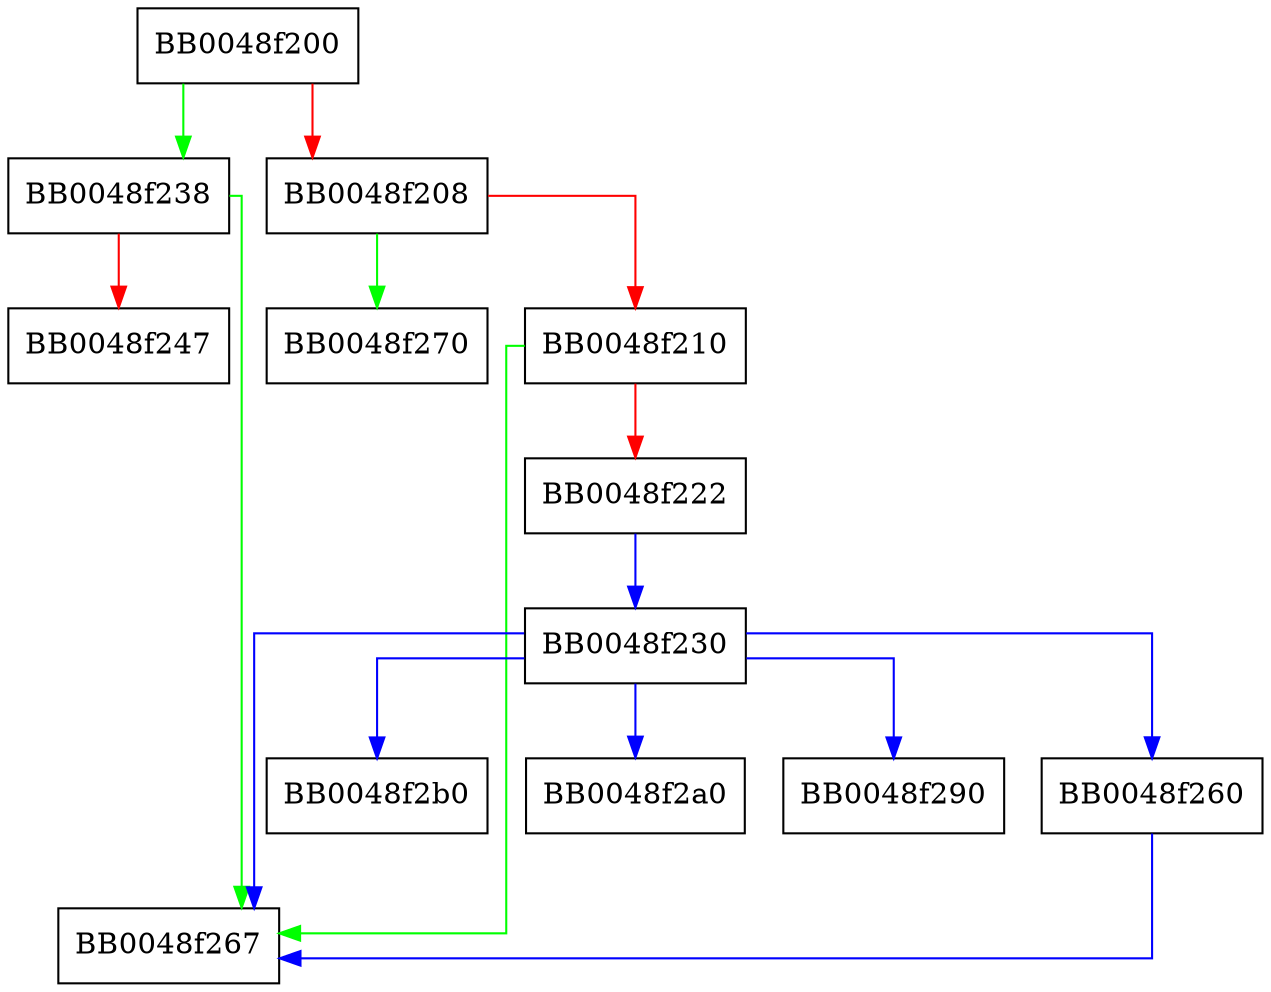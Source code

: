 digraph ssl_protocol_to_string {
  node [shape="box"];
  graph [splines=ortho];
  BB0048f200 -> BB0048f238 [color="green"];
  BB0048f200 -> BB0048f208 [color="red"];
  BB0048f208 -> BB0048f270 [color="green"];
  BB0048f208 -> BB0048f210 [color="red"];
  BB0048f210 -> BB0048f267 [color="green"];
  BB0048f210 -> BB0048f222 [color="red"];
  BB0048f222 -> BB0048f230 [color="blue"];
  BB0048f230 -> BB0048f2b0 [color="blue"];
  BB0048f230 -> BB0048f2a0 [color="blue"];
  BB0048f230 -> BB0048f290 [color="blue"];
  BB0048f230 -> BB0048f260 [color="blue"];
  BB0048f230 -> BB0048f267 [color="blue"];
  BB0048f238 -> BB0048f267 [color="green"];
  BB0048f238 -> BB0048f247 [color="red"];
  BB0048f260 -> BB0048f267 [color="blue"];
}